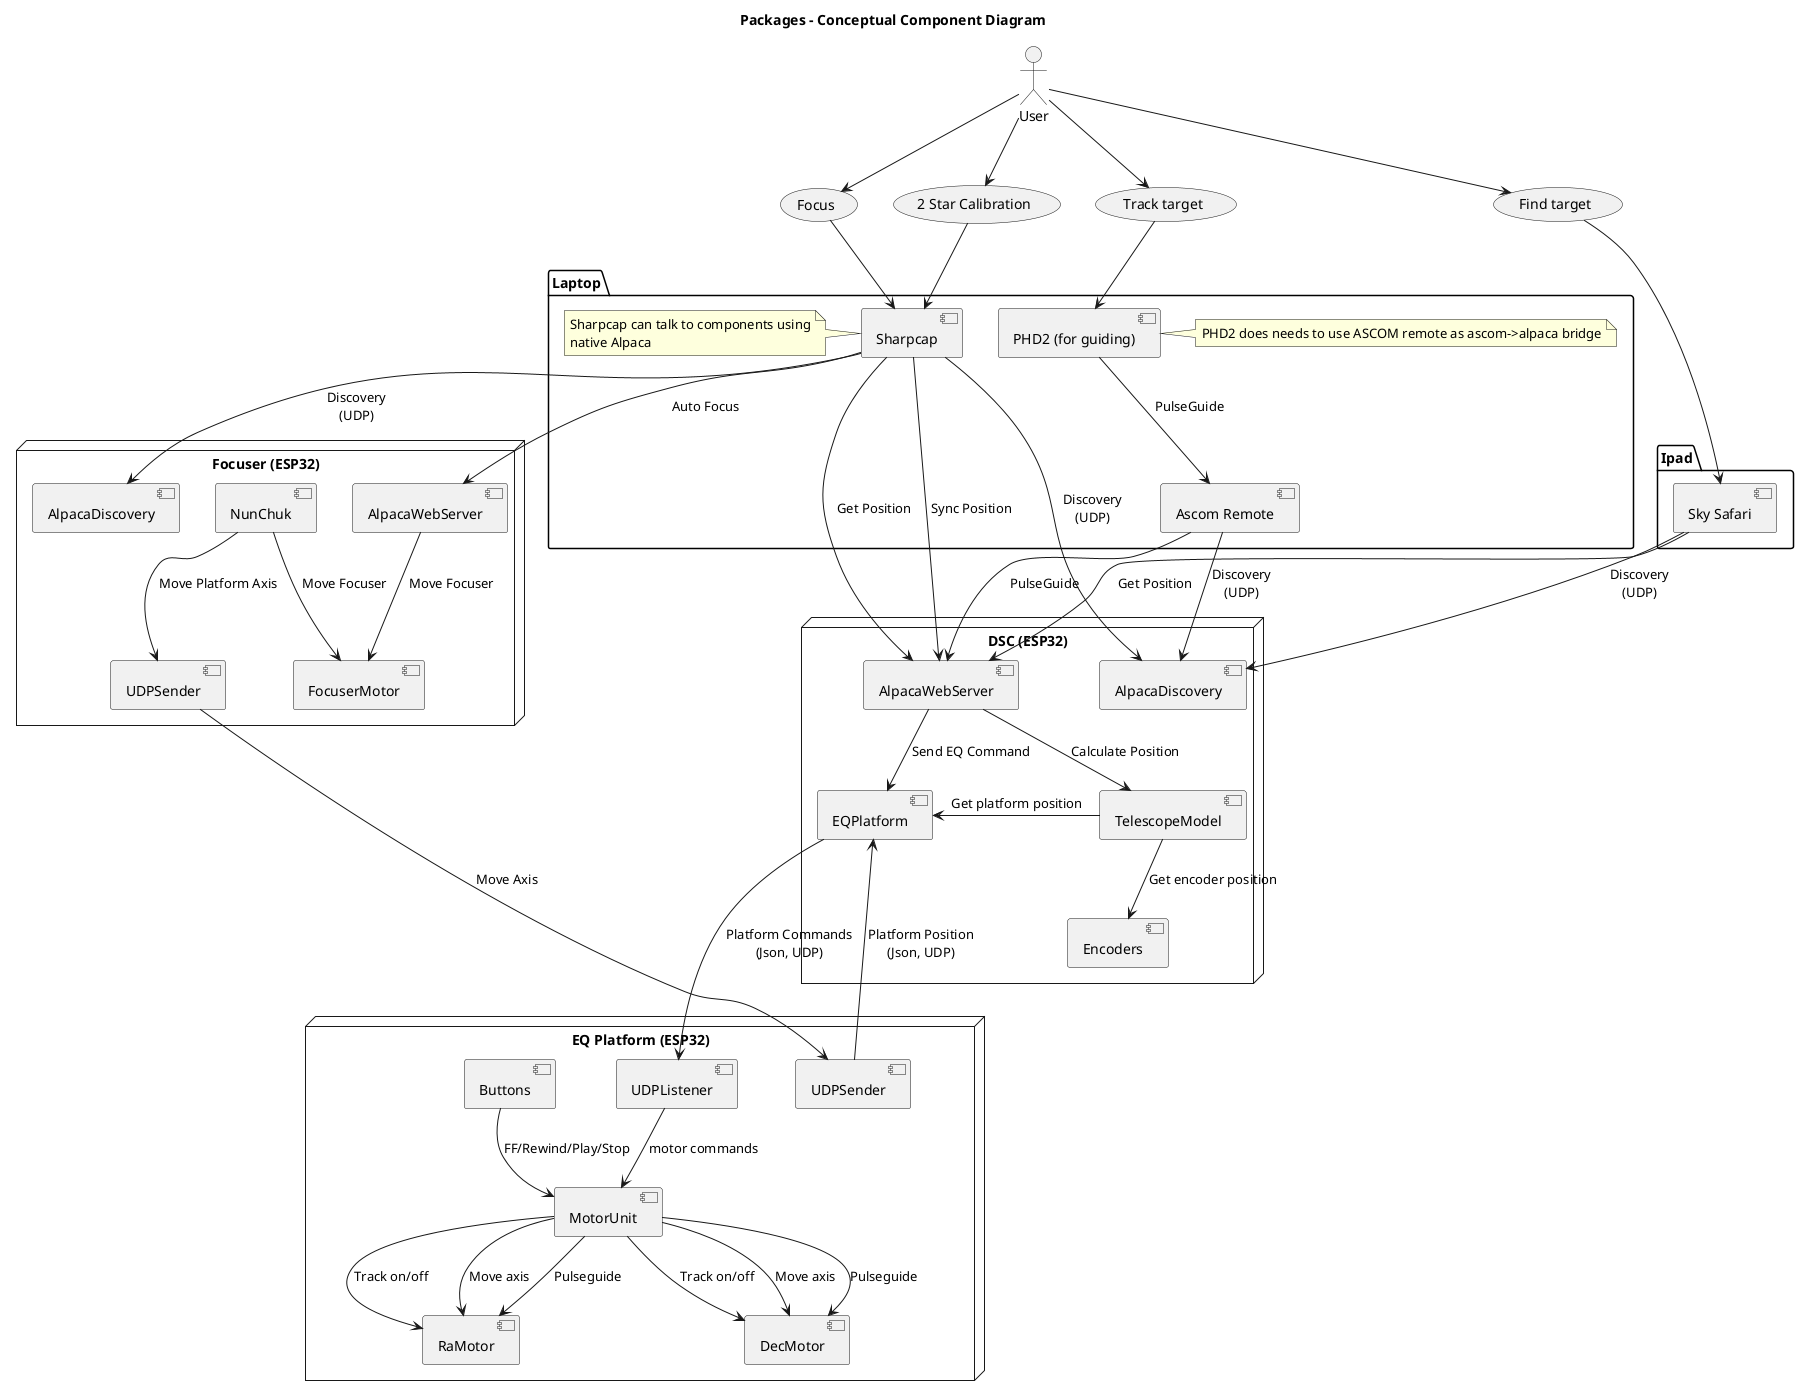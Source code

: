 @startuml ComponentDiagram



title Packages - Conceptual Component Diagram

:User: --> (FindTarget)
:User: --> (TrackTarget)
:User: --> (2Star)
:User: --> (Focus)
"Find target" as (FindTarget)
"Track target" as (TrackTarget)
"2 Star Calibration" as (2Star)





package "Laptop" {
    component [PHD2 (for guiding)] as PHD2
    component [Sharpcap] as Sharpcap
    component [Ascom Remote] as AscomRemote
    note left of Sharpcap : Sharpcap can talk to components using\nnative Alpaca
    note right of PHD2 : PHD2 does needs to use ASCOM remote as ascom->alpaca bridge

}
package "Ipad" {
    component [Sky Safari] as SkySafari

}

node "DSC (ESP32)" {

    component AlpacaDiscovery as AlpacaDiscovery
    component "AlpacaWebServer"
    component "EQPlatform"
    component "Encoders"
     component "TelescopeModel"

} 
node "EQ Platform (ESP32)" {
 component "UDPListener"
 component "UDPSender"
 component "MotorUnit"
 component "Buttons"
 component "RaMotor"
 component "DecMotor"
} 



node "Focuser (ESP32)" {
component [NunChuk] as NunChuk
component [UDPSender] as FUDPSender
component [FocuserMotor] as FocuserMotor
component [AlpacaDiscovery] as FAlpacaDiscovery
component AlpacaWebServer as FAlpacaWebServer
}

Sharpcap --> AlpacaWebServer : "Sync Position"
Sharpcap --> AlpacaWebServer : "Get Position"
Sharpcap -left-> FAlpacaWebServer : "Auto Focus"
Sharpcap --> AlpacaDiscovery : "Discovery\n(UDP)"
Sharpcap --> FAlpacaDiscovery : "Discovery\n(UDP)"
SkySafari --> AlpacaDiscovery : "Discovery\n(UDP)"
PHD2 --> AscomRemote : "PulseGuide"
AscomRemote --> AlpacaWebServer : "PulseGuide"
AscomRemote --> AlpacaDiscovery : "Discovery\n(UDP)"
SkySafari-down-> AlpacaWebServer : "Get Position"
  
NunChuk-->FUDPSender: "Move Platform Axis"
NunChuk-->FocuserMotor: "Move Focuser"
FAlpacaWebServer-->FocuserMotor : "Move Focuser"
FUDPSender-down->UDPSender : Move Axis

TelescopeModel-->Encoders : "Get encoder position"
TelescopeModel-right->EQPlatform : "Get platform position"
AlpacaWebServer-->TelescopeModel: "Calculate Position"

EQPlatform -down--> UDPListener : "Platform Commands\n(Json, UDP)"
AlpacaWebServer --> EQPlatform : "Send EQ Command"
UDPSender -up-> EQPlatform : "Platform Position\n(Json, UDP)"


UDPListener-->MotorUnit: "motor commands"
MotorUnit-->RaMotor : "Track on/off"
MotorUnit-->RaMotor : "Move axis"
MotorUnit-->RaMotor : "Pulseguide"
MotorUnit-->DecMotor : "Track on/off"
MotorUnit-->DecMotor : "Move axis"
MotorUnit-->DecMotor : "Pulseguide"
Buttons-->MotorUnit: "FF/Rewind/Play/Stop"


FindTarget-down->SkySafari
2Star-down->Sharpcap
TrackTarget-down->PHD2
Focus-down->Sharpcap
@enduml